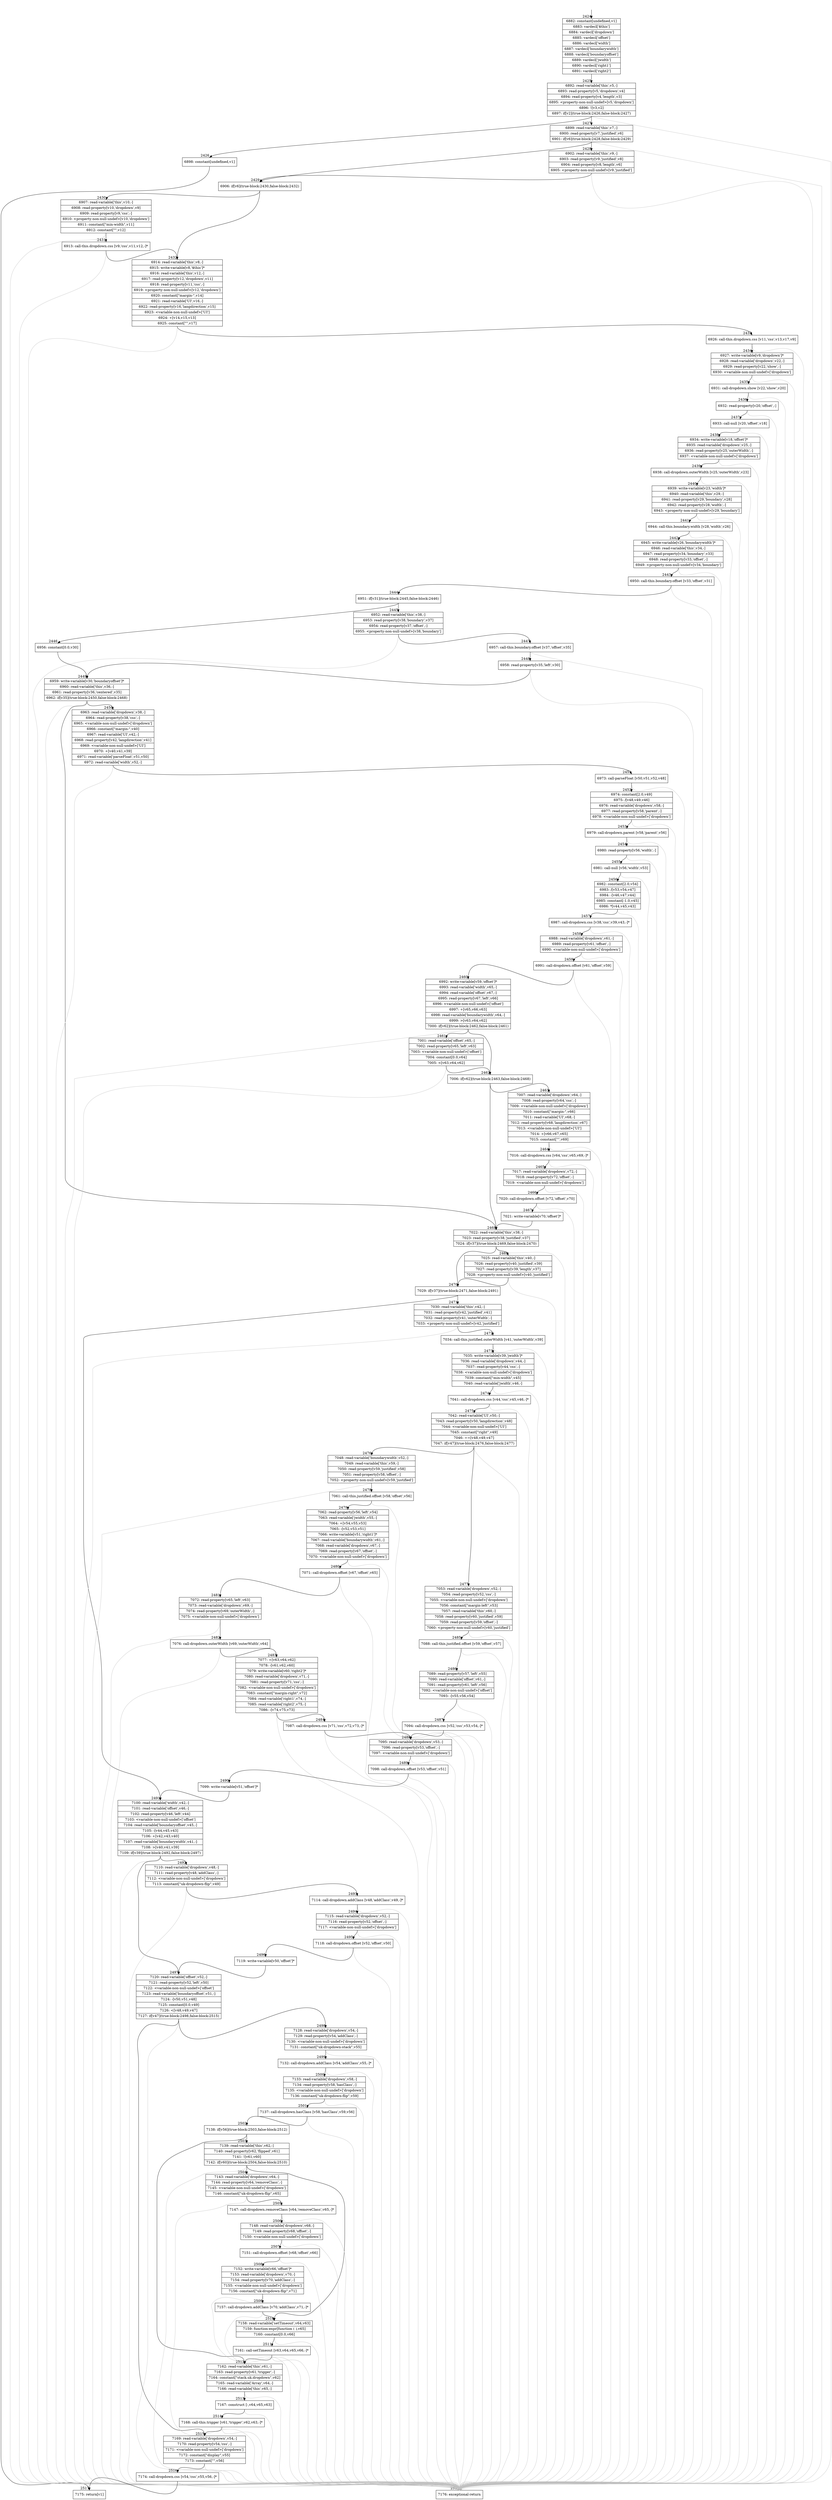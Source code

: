 digraph {
rankdir="TD"
BB_entry189[shape=none,label=""];
BB_entry189 -> BB2424 [tailport=s, headport=n, headlabel="    2424"]
BB2424 [shape=record label="{6882: constant[undefined,v1]|6883: vardecl['$this']|6884: vardecl['dropdown']|6885: vardecl['offset']|6886: vardecl['width']|6887: vardecl['boundarywidth']|6888: vardecl['boundaryoffset']|6889: vardecl['jwidth']|6890: vardecl['right1']|6891: vardecl['right2']}" ] 
BB2424 -> BB2425 [tailport=s, headport=n, headlabel="      2425"]
BB2425 [shape=record label="{6892: read-variable['this',v5,-]|6893: read-property[v5,'dropdown',v4]|6894: read-property[v4,'length',v3]|6895: \<property-non-null-undef\>[v5,'dropdown']|6896: ![v3,v2]|6897: if[v2](true-block:2426,false-block:2427)}" ] 
BB2425 -> BB2426 [tailport=s, headport=n, headlabel="      2426"]
BB2425 -> BB2427 [tailport=s, headport=n, headlabel="      2427"]
BB2425 -> BB2518 [tailport=s, headport=n, color=gray, headlabel="      2518"]
BB2426 [shape=record label="{6898: constant[undefined,v1]}" ] 
BB2426 -> BB2517 [tailport=s, headport=n, headlabel="      2517"]
BB2427 [shape=record label="{6899: read-variable['this',v7,-]|6900: read-property[v7,'justified',v6]|6901: if[v6](true-block:2428,false-block:2429)}" ] 
BB2427 -> BB2429 [tailport=s, headport=n, headlabel="      2429"]
BB2427 -> BB2428 [tailport=s, headport=n, headlabel="      2428"]
BB2427 -> BB2518 [tailport=s, headport=n, color=gray]
BB2428 [shape=record label="{6902: read-variable['this',v9,-]|6903: read-property[v9,'justified',v8]|6904: read-property[v8,'length',v6]|6905: \<property-non-null-undef\>[v9,'justified']}" ] 
BB2428 -> BB2429 [tailport=s, headport=n]
BB2428 -> BB2518 [tailport=s, headport=n, color=gray]
BB2429 [shape=record label="{6906: if[v6](true-block:2430,false-block:2432)}" ] 
BB2429 -> BB2430 [tailport=s, headport=n, headlabel="      2430"]
BB2429 -> BB2432 [tailport=s, headport=n, headlabel="      2432"]
BB2430 [shape=record label="{6907: read-variable['this',v10,-]|6908: read-property[v10,'dropdown',v9]|6909: read-property[v9,'css',-]|6910: \<property-non-null-undef\>[v10,'dropdown']|6911: constant[\"min-width\",v11]|6912: constant[\"\",v12]}" ] 
BB2430 -> BB2431 [tailport=s, headport=n, headlabel="      2431"]
BB2430 -> BB2518 [tailport=s, headport=n, color=gray]
BB2431 [shape=record label="{6913: call-this.dropdown.css [v9,'css',v11,v12,-]*}" ] 
BB2431 -> BB2432 [tailport=s, headport=n]
BB2431 -> BB2518 [tailport=s, headport=n, color=gray]
BB2432 [shape=record label="{6914: read-variable['this',v8,-]|6915: write-variable[v8,'$this']*|6916: read-variable['this',v12,-]|6917: read-property[v12,'dropdown',v11]|6918: read-property[v11,'css',-]|6919: \<property-non-null-undef\>[v12,'dropdown']|6920: constant[\"margin-\",v14]|6921: read-variable['UI',v16,-]|6922: read-property[v16,'langdirection',v15]|6923: \<variable-non-null-undef\>['UI']|6924: +[v14,v15,v13]|6925: constant[\"\",v17]}" ] 
BB2432 -> BB2433 [tailport=s, headport=n, headlabel="      2433"]
BB2432 -> BB2518 [tailport=s, headport=n, color=gray]
BB2433 [shape=record label="{6926: call-this.dropdown.css [v11,'css',v13,v17,v9]}" ] 
BB2433 -> BB2434 [tailport=s, headport=n, headlabel="      2434"]
BB2433 -> BB2518 [tailport=s, headport=n, color=gray]
BB2434 [shape=record label="{6927: write-variable[v9,'dropdown']*|6928: read-variable['dropdown',v22,-]|6929: read-property[v22,'show',-]|6930: \<variable-non-null-undef\>['dropdown']}" ] 
BB2434 -> BB2435 [tailport=s, headport=n, headlabel="      2435"]
BB2434 -> BB2518 [tailport=s, headport=n, color=gray]
BB2435 [shape=record label="{6931: call-dropdown.show [v22,'show',v20]}" ] 
BB2435 -> BB2436 [tailport=s, headport=n, headlabel="      2436"]
BB2435 -> BB2518 [tailport=s, headport=n, color=gray]
BB2436 [shape=record label="{6932: read-property[v20,'offset',-]}" ] 
BB2436 -> BB2437 [tailport=s, headport=n, headlabel="      2437"]
BB2436 -> BB2518 [tailport=s, headport=n, color=gray]
BB2437 [shape=record label="{6933: call-null [v20,'offset',v18]}" ] 
BB2437 -> BB2438 [tailport=s, headport=n, headlabel="      2438"]
BB2437 -> BB2518 [tailport=s, headport=n, color=gray]
BB2438 [shape=record label="{6934: write-variable[v18,'offset']*|6935: read-variable['dropdown',v25,-]|6936: read-property[v25,'outerWidth',-]|6937: \<variable-non-null-undef\>['dropdown']}" ] 
BB2438 -> BB2439 [tailport=s, headport=n, headlabel="      2439"]
BB2438 -> BB2518 [tailport=s, headport=n, color=gray]
BB2439 [shape=record label="{6938: call-dropdown.outerWidth [v25,'outerWidth',v23]}" ] 
BB2439 -> BB2440 [tailport=s, headport=n, headlabel="      2440"]
BB2439 -> BB2518 [tailport=s, headport=n, color=gray]
BB2440 [shape=record label="{6939: write-variable[v23,'width']*|6940: read-variable['this',v29,-]|6941: read-property[v29,'boundary',v28]|6942: read-property[v28,'width',-]|6943: \<property-non-null-undef\>[v29,'boundary']}" ] 
BB2440 -> BB2441 [tailport=s, headport=n, headlabel="      2441"]
BB2440 -> BB2518 [tailport=s, headport=n, color=gray]
BB2441 [shape=record label="{6944: call-this.boundary.width [v28,'width',v26]}" ] 
BB2441 -> BB2442 [tailport=s, headport=n, headlabel="      2442"]
BB2441 -> BB2518 [tailport=s, headport=n, color=gray]
BB2442 [shape=record label="{6945: write-variable[v26,'boundarywidth']*|6946: read-variable['this',v34,-]|6947: read-property[v34,'boundary',v33]|6948: read-property[v33,'offset',-]|6949: \<property-non-null-undef\>[v34,'boundary']}" ] 
BB2442 -> BB2443 [tailport=s, headport=n, headlabel="      2443"]
BB2442 -> BB2518 [tailport=s, headport=n, color=gray]
BB2443 [shape=record label="{6950: call-this.boundary.offset [v33,'offset',v31]}" ] 
BB2443 -> BB2444 [tailport=s, headport=n, headlabel="      2444"]
BB2443 -> BB2518 [tailport=s, headport=n, color=gray]
BB2444 [shape=record label="{6951: if[v31](true-block:2445,false-block:2446)}" ] 
BB2444 -> BB2445 [tailport=s, headport=n, headlabel="      2445"]
BB2444 -> BB2446 [tailport=s, headport=n, headlabel="      2446"]
BB2445 [shape=record label="{6952: read-variable['this',v38,-]|6953: read-property[v38,'boundary',v37]|6954: read-property[v37,'offset',-]|6955: \<property-non-null-undef\>[v38,'boundary']}" ] 
BB2445 -> BB2447 [tailport=s, headport=n, headlabel="      2447"]
BB2445 -> BB2518 [tailport=s, headport=n, color=gray]
BB2446 [shape=record label="{6956: constant[0.0,v30]}" ] 
BB2446 -> BB2449 [tailport=s, headport=n, headlabel="      2449"]
BB2447 [shape=record label="{6957: call-this.boundary.offset [v37,'offset',v35]}" ] 
BB2447 -> BB2448 [tailport=s, headport=n, headlabel="      2448"]
BB2447 -> BB2518 [tailport=s, headport=n, color=gray]
BB2448 [shape=record label="{6958: read-property[v35,'left',v30]}" ] 
BB2448 -> BB2449 [tailport=s, headport=n]
BB2448 -> BB2518 [tailport=s, headport=n, color=gray]
BB2449 [shape=record label="{6959: write-variable[v30,'boundaryoffset']*|6960: read-variable['this',v36,-]|6961: read-property[v36,'centered',v35]|6962: if[v35](true-block:2450,false-block:2468)}" ] 
BB2449 -> BB2450 [tailport=s, headport=n, headlabel="      2450"]
BB2449 -> BB2468 [tailport=s, headport=n, headlabel="      2468"]
BB2449 -> BB2518 [tailport=s, headport=n, color=gray]
BB2450 [shape=record label="{6963: read-variable['dropdown',v38,-]|6964: read-property[v38,'css',-]|6965: \<variable-non-null-undef\>['dropdown']|6966: constant[\"margin-\",v40]|6967: read-variable['UI',v42,-]|6968: read-property[v42,'langdirection',v41]|6969: \<variable-non-null-undef\>['UI']|6970: +[v40,v41,v39]|6971: read-variable['parseFloat',v51,v50]|6972: read-variable['width',v52,-]}" ] 
BB2450 -> BB2451 [tailport=s, headport=n, headlabel="      2451"]
BB2450 -> BB2518 [tailport=s, headport=n, color=gray]
BB2451 [shape=record label="{6973: call-parseFloat [v50,v51,v52,v48]}" ] 
BB2451 -> BB2452 [tailport=s, headport=n, headlabel="      2452"]
BB2451 -> BB2518 [tailport=s, headport=n, color=gray]
BB2452 [shape=record label="{6974: constant[2.0,v49]|6975: /[v48,v49,v46]|6976: read-variable['dropdown',v58,-]|6977: read-property[v58,'parent',-]|6978: \<variable-non-null-undef\>['dropdown']}" ] 
BB2452 -> BB2453 [tailport=s, headport=n, headlabel="      2453"]
BB2452 -> BB2518 [tailport=s, headport=n, color=gray]
BB2453 [shape=record label="{6979: call-dropdown.parent [v58,'parent',v56]}" ] 
BB2453 -> BB2454 [tailport=s, headport=n, headlabel="      2454"]
BB2453 -> BB2518 [tailport=s, headport=n, color=gray]
BB2454 [shape=record label="{6980: read-property[v56,'width',-]}" ] 
BB2454 -> BB2455 [tailport=s, headport=n, headlabel="      2455"]
BB2454 -> BB2518 [tailport=s, headport=n, color=gray]
BB2455 [shape=record label="{6981: call-null [v56,'width',v53]}" ] 
BB2455 -> BB2456 [tailport=s, headport=n, headlabel="      2456"]
BB2455 -> BB2518 [tailport=s, headport=n, color=gray]
BB2456 [shape=record label="{6982: constant[2.0,v54]|6983: /[v53,v54,v47]|6984: -[v46,v47,v44]|6985: constant[-1.0,v45]|6986: *[v44,v45,v43]}" ] 
BB2456 -> BB2457 [tailport=s, headport=n, headlabel="      2457"]
BB2456 -> BB2518 [tailport=s, headport=n, color=gray]
BB2457 [shape=record label="{6987: call-dropdown.css [v38,'css',v39,v43,-]*}" ] 
BB2457 -> BB2458 [tailport=s, headport=n, headlabel="      2458"]
BB2457 -> BB2518 [tailport=s, headport=n, color=gray]
BB2458 [shape=record label="{6988: read-variable['dropdown',v61,-]|6989: read-property[v61,'offset',-]|6990: \<variable-non-null-undef\>['dropdown']}" ] 
BB2458 -> BB2459 [tailport=s, headport=n, headlabel="      2459"]
BB2458 -> BB2518 [tailport=s, headport=n, color=gray]
BB2459 [shape=record label="{6991: call-dropdown.offset [v61,'offset',v59]}" ] 
BB2459 -> BB2460 [tailport=s, headport=n, headlabel="      2460"]
BB2459 -> BB2518 [tailport=s, headport=n, color=gray]
BB2460 [shape=record label="{6992: write-variable[v59,'offset']*|6993: read-variable['width',v65,-]|6994: read-variable['offset',v67,-]|6995: read-property[v67,'left',v66]|6996: \<variable-non-null-undef\>['offset']|6997: +[v65,v66,v63]|6998: read-variable['boundarywidth',v64,-]|6999: \>[v63,v64,v62]|7000: if[v62](true-block:2462,false-block:2461)}" ] 
BB2460 -> BB2462 [tailport=s, headport=n, headlabel="      2462"]
BB2460 -> BB2461 [tailport=s, headport=n, headlabel="      2461"]
BB2460 -> BB2518 [tailport=s, headport=n, color=gray]
BB2461 [shape=record label="{7001: read-variable['offset',v65,-]|7002: read-property[v65,'left',v63]|7003: \<variable-non-null-undef\>['offset']|7004: constant[0.0,v64]|7005: \<[v63,v64,v62]}" ] 
BB2461 -> BB2462 [tailport=s, headport=n]
BB2461 -> BB2518 [tailport=s, headport=n, color=gray]
BB2462 [shape=record label="{7006: if[v62](true-block:2463,false-block:2468)}" ] 
BB2462 -> BB2463 [tailport=s, headport=n, headlabel="      2463"]
BB2462 -> BB2468 [tailport=s, headport=n]
BB2463 [shape=record label="{7007: read-variable['dropdown',v64,-]|7008: read-property[v64,'css',-]|7009: \<variable-non-null-undef\>['dropdown']|7010: constant[\"margin-\",v66]|7011: read-variable['UI',v68,-]|7012: read-property[v68,'langdirection',v67]|7013: \<variable-non-null-undef\>['UI']|7014: +[v66,v67,v65]|7015: constant[\"\",v69]}" ] 
BB2463 -> BB2464 [tailport=s, headport=n, headlabel="      2464"]
BB2463 -> BB2518 [tailport=s, headport=n, color=gray]
BB2464 [shape=record label="{7016: call-dropdown.css [v64,'css',v65,v69,-]*}" ] 
BB2464 -> BB2465 [tailport=s, headport=n, headlabel="      2465"]
BB2464 -> BB2518 [tailport=s, headport=n, color=gray]
BB2465 [shape=record label="{7017: read-variable['dropdown',v72,-]|7018: read-property[v72,'offset',-]|7019: \<variable-non-null-undef\>['dropdown']}" ] 
BB2465 -> BB2466 [tailport=s, headport=n, headlabel="      2466"]
BB2465 -> BB2518 [tailport=s, headport=n, color=gray]
BB2466 [shape=record label="{7020: call-dropdown.offset [v72,'offset',v70]}" ] 
BB2466 -> BB2467 [tailport=s, headport=n, headlabel="      2467"]
BB2466 -> BB2518 [tailport=s, headport=n, color=gray]
BB2467 [shape=record label="{7021: write-variable[v70,'offset']*}" ] 
BB2467 -> BB2468 [tailport=s, headport=n]
BB2468 [shape=record label="{7022: read-variable['this',v38,-]|7023: read-property[v38,'justified',v37]|7024: if[v37](true-block:2469,false-block:2470)}" ] 
BB2468 -> BB2470 [tailport=s, headport=n, headlabel="      2470"]
BB2468 -> BB2469 [tailport=s, headport=n, headlabel="      2469"]
BB2468 -> BB2518 [tailport=s, headport=n, color=gray]
BB2469 [shape=record label="{7025: read-variable['this',v40,-]|7026: read-property[v40,'justified',v39]|7027: read-property[v39,'length',v37]|7028: \<property-non-null-undef\>[v40,'justified']}" ] 
BB2469 -> BB2470 [tailport=s, headport=n]
BB2469 -> BB2518 [tailport=s, headport=n, color=gray]
BB2470 [shape=record label="{7029: if[v37](true-block:2471,false-block:2491)}" ] 
BB2470 -> BB2471 [tailport=s, headport=n, headlabel="      2471"]
BB2470 -> BB2491 [tailport=s, headport=n, headlabel="      2491"]
BB2471 [shape=record label="{7030: read-variable['this',v42,-]|7031: read-property[v42,'justified',v41]|7032: read-property[v41,'outerWidth',-]|7033: \<property-non-null-undef\>[v42,'justified']}" ] 
BB2471 -> BB2472 [tailport=s, headport=n, headlabel="      2472"]
BB2471 -> BB2518 [tailport=s, headport=n, color=gray]
BB2472 [shape=record label="{7034: call-this.justified.outerWidth [v41,'outerWidth',v39]}" ] 
BB2472 -> BB2473 [tailport=s, headport=n, headlabel="      2473"]
BB2472 -> BB2518 [tailport=s, headport=n, color=gray]
BB2473 [shape=record label="{7035: write-variable[v39,'jwidth']*|7036: read-variable['dropdown',v44,-]|7037: read-property[v44,'css',-]|7038: \<variable-non-null-undef\>['dropdown']|7039: constant[\"min-width\",v45]|7040: read-variable['jwidth',v46,-]}" ] 
BB2473 -> BB2474 [tailport=s, headport=n, headlabel="      2474"]
BB2473 -> BB2518 [tailport=s, headport=n, color=gray]
BB2474 [shape=record label="{7041: call-dropdown.css [v44,'css',v45,v46,-]*}" ] 
BB2474 -> BB2475 [tailport=s, headport=n, headlabel="      2475"]
BB2474 -> BB2518 [tailport=s, headport=n, color=gray]
BB2475 [shape=record label="{7042: read-variable['UI',v50,-]|7043: read-property[v50,'langdirection',v48]|7044: \<variable-non-null-undef\>['UI']|7045: constant[\"right\",v49]|7046: ==[v48,v49,v47]|7047: if[v47](true-block:2476,false-block:2477)}" ] 
BB2475 -> BB2476 [tailport=s, headport=n, headlabel="      2476"]
BB2475 -> BB2477 [tailport=s, headport=n, headlabel="      2477"]
BB2475 -> BB2518 [tailport=s, headport=n, color=gray]
BB2476 [shape=record label="{7048: read-variable['boundarywidth',v52,-]|7049: read-variable['this',v59,-]|7050: read-property[v59,'justified',v58]|7051: read-property[v58,'offset',-]|7052: \<property-non-null-undef\>[v59,'justified']}" ] 
BB2476 -> BB2478 [tailport=s, headport=n, headlabel="      2478"]
BB2476 -> BB2518 [tailport=s, headport=n, color=gray]
BB2477 [shape=record label="{7053: read-variable['dropdown',v52,-]|7054: read-property[v52,'css',-]|7055: \<variable-non-null-undef\>['dropdown']|7056: constant[\"margin-left\",v53]|7057: read-variable['this',v60,-]|7058: read-property[v60,'justified',v59]|7059: read-property[v59,'offset',-]|7060: \<property-non-null-undef\>[v60,'justified']}" ] 
BB2477 -> BB2485 [tailport=s, headport=n, headlabel="      2485"]
BB2477 -> BB2518 [tailport=s, headport=n, color=gray]
BB2478 [shape=record label="{7061: call-this.justified.offset [v58,'offset',v56]}" ] 
BB2478 -> BB2479 [tailport=s, headport=n, headlabel="      2479"]
BB2478 -> BB2518 [tailport=s, headport=n, color=gray]
BB2479 [shape=record label="{7062: read-property[v56,'left',v54]|7063: read-variable['jwidth',v55,-]|7064: +[v54,v55,v53]|7065: -[v52,v53,v51]|7066: write-variable[v51,'right1']*|7067: read-variable['boundarywidth',v61,-]|7068: read-variable['dropdown',v67,-]|7069: read-property[v67,'offset',-]|7070: \<variable-non-null-undef\>['dropdown']}" ] 
BB2479 -> BB2480 [tailport=s, headport=n, headlabel="      2480"]
BB2479 -> BB2518 [tailport=s, headport=n, color=gray]
BB2480 [shape=record label="{7071: call-dropdown.offset [v67,'offset',v65]}" ] 
BB2480 -> BB2481 [tailport=s, headport=n, headlabel="      2481"]
BB2480 -> BB2518 [tailport=s, headport=n, color=gray]
BB2481 [shape=record label="{7072: read-property[v65,'left',v63]|7073: read-variable['dropdown',v69,-]|7074: read-property[v69,'outerWidth',-]|7075: \<variable-non-null-undef\>['dropdown']}" ] 
BB2481 -> BB2482 [tailport=s, headport=n, headlabel="      2482"]
BB2481 -> BB2518 [tailport=s, headport=n, color=gray]
BB2482 [shape=record label="{7076: call-dropdown.outerWidth [v69,'outerWidth',v64]}" ] 
BB2482 -> BB2483 [tailport=s, headport=n, headlabel="      2483"]
BB2482 -> BB2518 [tailport=s, headport=n, color=gray]
BB2483 [shape=record label="{7077: +[v63,v64,v62]|7078: -[v61,v62,v60]|7079: write-variable[v60,'right2']*|7080: read-variable['dropdown',v71,-]|7081: read-property[v71,'css',-]|7082: \<variable-non-null-undef\>['dropdown']|7083: constant[\"margin-right\",v72]|7084: read-variable['right1',v74,-]|7085: read-variable['right2',v75,-]|7086: -[v74,v75,v73]}" ] 
BB2483 -> BB2484 [tailport=s, headport=n, headlabel="      2484"]
BB2483 -> BB2518 [tailport=s, headport=n, color=gray]
BB2484 [shape=record label="{7087: call-dropdown.css [v71,'css',v72,v73,-]*}" ] 
BB2484 -> BB2488 [tailport=s, headport=n, headlabel="      2488"]
BB2484 -> BB2518 [tailport=s, headport=n, color=gray]
BB2485 [shape=record label="{7088: call-this.justified.offset [v59,'offset',v57]}" ] 
BB2485 -> BB2486 [tailport=s, headport=n, headlabel="      2486"]
BB2485 -> BB2518 [tailport=s, headport=n, color=gray]
BB2486 [shape=record label="{7089: read-property[v57,'left',v55]|7090: read-variable['offset',v61,-]|7091: read-property[v61,'left',v56]|7092: \<variable-non-null-undef\>['offset']|7093: -[v55,v56,v54]}" ] 
BB2486 -> BB2487 [tailport=s, headport=n, headlabel="      2487"]
BB2486 -> BB2518 [tailport=s, headport=n, color=gray]
BB2487 [shape=record label="{7094: call-dropdown.css [v52,'css',v53,v54,-]*}" ] 
BB2487 -> BB2488 [tailport=s, headport=n]
BB2487 -> BB2518 [tailport=s, headport=n, color=gray]
BB2488 [shape=record label="{7095: read-variable['dropdown',v53,-]|7096: read-property[v53,'offset',-]|7097: \<variable-non-null-undef\>['dropdown']}" ] 
BB2488 -> BB2489 [tailport=s, headport=n, headlabel="      2489"]
BB2488 -> BB2518 [tailport=s, headport=n, color=gray]
BB2489 [shape=record label="{7098: call-dropdown.offset [v53,'offset',v51]}" ] 
BB2489 -> BB2490 [tailport=s, headport=n, headlabel="      2490"]
BB2489 -> BB2518 [tailport=s, headport=n, color=gray]
BB2490 [shape=record label="{7099: write-variable[v51,'offset']*}" ] 
BB2490 -> BB2491 [tailport=s, headport=n]
BB2491 [shape=record label="{7100: read-variable['width',v42,-]|7101: read-variable['offset',v46,-]|7102: read-property[v46,'left',v44]|7103: \<variable-non-null-undef\>['offset']|7104: read-variable['boundaryoffset',v45,-]|7105: -[v44,v45,v43]|7106: +[v42,v43,v40]|7107: read-variable['boundarywidth',v41,-]|7108: \>[v40,v41,v39]|7109: if[v39](true-block:2492,false-block:2497)}" ] 
BB2491 -> BB2492 [tailport=s, headport=n, headlabel="      2492"]
BB2491 -> BB2497 [tailport=s, headport=n, headlabel="      2497"]
BB2491 -> BB2518 [tailport=s, headport=n, color=gray]
BB2492 [shape=record label="{7110: read-variable['dropdown',v48,-]|7111: read-property[v48,'addClass',-]|7112: \<variable-non-null-undef\>['dropdown']|7113: constant[\"uk-dropdown-flip\",v49]}" ] 
BB2492 -> BB2493 [tailport=s, headport=n, headlabel="      2493"]
BB2492 -> BB2518 [tailport=s, headport=n, color=gray]
BB2493 [shape=record label="{7114: call-dropdown.addClass [v48,'addClass',v49,-]*}" ] 
BB2493 -> BB2494 [tailport=s, headport=n, headlabel="      2494"]
BB2493 -> BB2518 [tailport=s, headport=n, color=gray]
BB2494 [shape=record label="{7115: read-variable['dropdown',v52,-]|7116: read-property[v52,'offset',-]|7117: \<variable-non-null-undef\>['dropdown']}" ] 
BB2494 -> BB2495 [tailport=s, headport=n, headlabel="      2495"]
BB2494 -> BB2518 [tailport=s, headport=n, color=gray]
BB2495 [shape=record label="{7118: call-dropdown.offset [v52,'offset',v50]}" ] 
BB2495 -> BB2496 [tailport=s, headport=n, headlabel="      2496"]
BB2495 -> BB2518 [tailport=s, headport=n, color=gray]
BB2496 [shape=record label="{7119: write-variable[v50,'offset']*}" ] 
BB2496 -> BB2497 [tailport=s, headport=n]
BB2497 [shape=record label="{7120: read-variable['offset',v52,-]|7121: read-property[v52,'left',v50]|7122: \<variable-non-null-undef\>['offset']|7123: read-variable['boundaryoffset',v51,-]|7124: -[v50,v51,v48]|7125: constant[0.0,v49]|7126: \<[v48,v49,v47]|7127: if[v47](true-block:2498,false-block:2515)}" ] 
BB2497 -> BB2498 [tailport=s, headport=n, headlabel="      2498"]
BB2497 -> BB2515 [tailport=s, headport=n, headlabel="      2515"]
BB2497 -> BB2518 [tailport=s, headport=n, color=gray]
BB2498 [shape=record label="{7128: read-variable['dropdown',v54,-]|7129: read-property[v54,'addClass',-]|7130: \<variable-non-null-undef\>['dropdown']|7131: constant[\"uk-dropdown-stack\",v55]}" ] 
BB2498 -> BB2499 [tailport=s, headport=n, headlabel="      2499"]
BB2498 -> BB2518 [tailport=s, headport=n, color=gray]
BB2499 [shape=record label="{7132: call-dropdown.addClass [v54,'addClass',v55,-]*}" ] 
BB2499 -> BB2500 [tailport=s, headport=n, headlabel="      2500"]
BB2499 -> BB2518 [tailport=s, headport=n, color=gray]
BB2500 [shape=record label="{7133: read-variable['dropdown',v58,-]|7134: read-property[v58,'hasClass',-]|7135: \<variable-non-null-undef\>['dropdown']|7136: constant[\"uk-dropdown-flip\",v59]}" ] 
BB2500 -> BB2501 [tailport=s, headport=n, headlabel="      2501"]
BB2500 -> BB2518 [tailport=s, headport=n, color=gray]
BB2501 [shape=record label="{7137: call-dropdown.hasClass [v58,'hasClass',v59,v56]}" ] 
BB2501 -> BB2502 [tailport=s, headport=n, headlabel="      2502"]
BB2501 -> BB2518 [tailport=s, headport=n, color=gray]
BB2502 [shape=record label="{7138: if[v56](true-block:2503,false-block:2512)}" ] 
BB2502 -> BB2503 [tailport=s, headport=n, headlabel="      2503"]
BB2502 -> BB2512 [tailport=s, headport=n, headlabel="      2512"]
BB2503 [shape=record label="{7139: read-variable['this',v62,-]|7140: read-property[v62,'flipped',v61]|7141: ![v61,v60]|7142: if[v60](true-block:2504,false-block:2510)}" ] 
BB2503 -> BB2504 [tailport=s, headport=n, headlabel="      2504"]
BB2503 -> BB2510 [tailport=s, headport=n, headlabel="      2510"]
BB2503 -> BB2518 [tailport=s, headport=n, color=gray]
BB2504 [shape=record label="{7143: read-variable['dropdown',v64,-]|7144: read-property[v64,'removeClass',-]|7145: \<variable-non-null-undef\>['dropdown']|7146: constant[\"uk-dropdown-flip\",v65]}" ] 
BB2504 -> BB2505 [tailport=s, headport=n, headlabel="      2505"]
BB2504 -> BB2518 [tailport=s, headport=n, color=gray]
BB2505 [shape=record label="{7147: call-dropdown.removeClass [v64,'removeClass',v65,-]*}" ] 
BB2505 -> BB2506 [tailport=s, headport=n, headlabel="      2506"]
BB2505 -> BB2518 [tailport=s, headport=n, color=gray]
BB2506 [shape=record label="{7148: read-variable['dropdown',v68,-]|7149: read-property[v68,'offset',-]|7150: \<variable-non-null-undef\>['dropdown']}" ] 
BB2506 -> BB2507 [tailport=s, headport=n, headlabel="      2507"]
BB2506 -> BB2518 [tailport=s, headport=n, color=gray]
BB2507 [shape=record label="{7151: call-dropdown.offset [v68,'offset',v66]}" ] 
BB2507 -> BB2508 [tailport=s, headport=n, headlabel="      2508"]
BB2507 -> BB2518 [tailport=s, headport=n, color=gray]
BB2508 [shape=record label="{7152: write-variable[v66,'offset']*|7153: read-variable['dropdown',v70,-]|7154: read-property[v70,'addClass',-]|7155: \<variable-non-null-undef\>['dropdown']|7156: constant[\"uk-dropdown-flip\",v71]}" ] 
BB2508 -> BB2509 [tailport=s, headport=n, headlabel="      2509"]
BB2508 -> BB2518 [tailport=s, headport=n, color=gray]
BB2509 [shape=record label="{7157: call-dropdown.addClass [v70,'addClass',v71,-]*}" ] 
BB2509 -> BB2510 [tailport=s, headport=n]
BB2509 -> BB2518 [tailport=s, headport=n, color=gray]
BB2510 [shape=record label="{7158: read-variable['setTimeout',v64,v63]|7159: function-expr[function ( ),v65]|7160: constant[0.0,v66]}" ] 
BB2510 -> BB2511 [tailport=s, headport=n, headlabel="      2511"]
BB2510 -> BB2518 [tailport=s, headport=n, color=gray]
BB2511 [shape=record label="{7161: call-setTimeout [v63,v64,v65,v66,-]*}" ] 
BB2511 -> BB2512 [tailport=s, headport=n]
BB2511 -> BB2518 [tailport=s, headport=n, color=gray]
BB2512 [shape=record label="{7162: read-variable['this',v61,-]|7163: read-property[v61,'trigger',-]|7164: constant[\"stack.uk.dropdown\",v62]|7165: read-variable['Array',v64,-]|7166: read-variable['this',v65,-]}" ] 
BB2512 -> BB2513 [tailport=s, headport=n, headlabel="      2513"]
BB2512 -> BB2518 [tailport=s, headport=n, color=gray]
BB2513 [shape=record label="{7167: construct [-,v64,v65,v63]}" ] 
BB2513 -> BB2514 [tailport=s, headport=n, headlabel="      2514"]
BB2513 -> BB2518 [tailport=s, headport=n, color=gray]
BB2514 [shape=record label="{7168: call-this.trigger [v61,'trigger',v62,v63,-]*}" ] 
BB2514 -> BB2515 [tailport=s, headport=n]
BB2514 -> BB2518 [tailport=s, headport=n, color=gray]
BB2515 [shape=record label="{7169: read-variable['dropdown',v54,-]|7170: read-property[v54,'css',-]|7171: \<variable-non-null-undef\>['dropdown']|7172: constant[\"display\",v55]|7173: constant[\"\",v56]}" ] 
BB2515 -> BB2516 [tailport=s, headport=n, headlabel="      2516"]
BB2515 -> BB2518 [tailport=s, headport=n, color=gray]
BB2516 [shape=record label="{7174: call-dropdown.css [v54,'css',v55,v56,-]*}" ] 
BB2516 -> BB2517 [tailport=s, headport=n]
BB2516 -> BB2518 [tailport=s, headport=n, color=gray]
BB2517 [shape=record label="{7175: return[v1]}" ] 
BB2518 [shape=record label="{7176: exceptional-return}" ] 
//#$~ 1945
}
